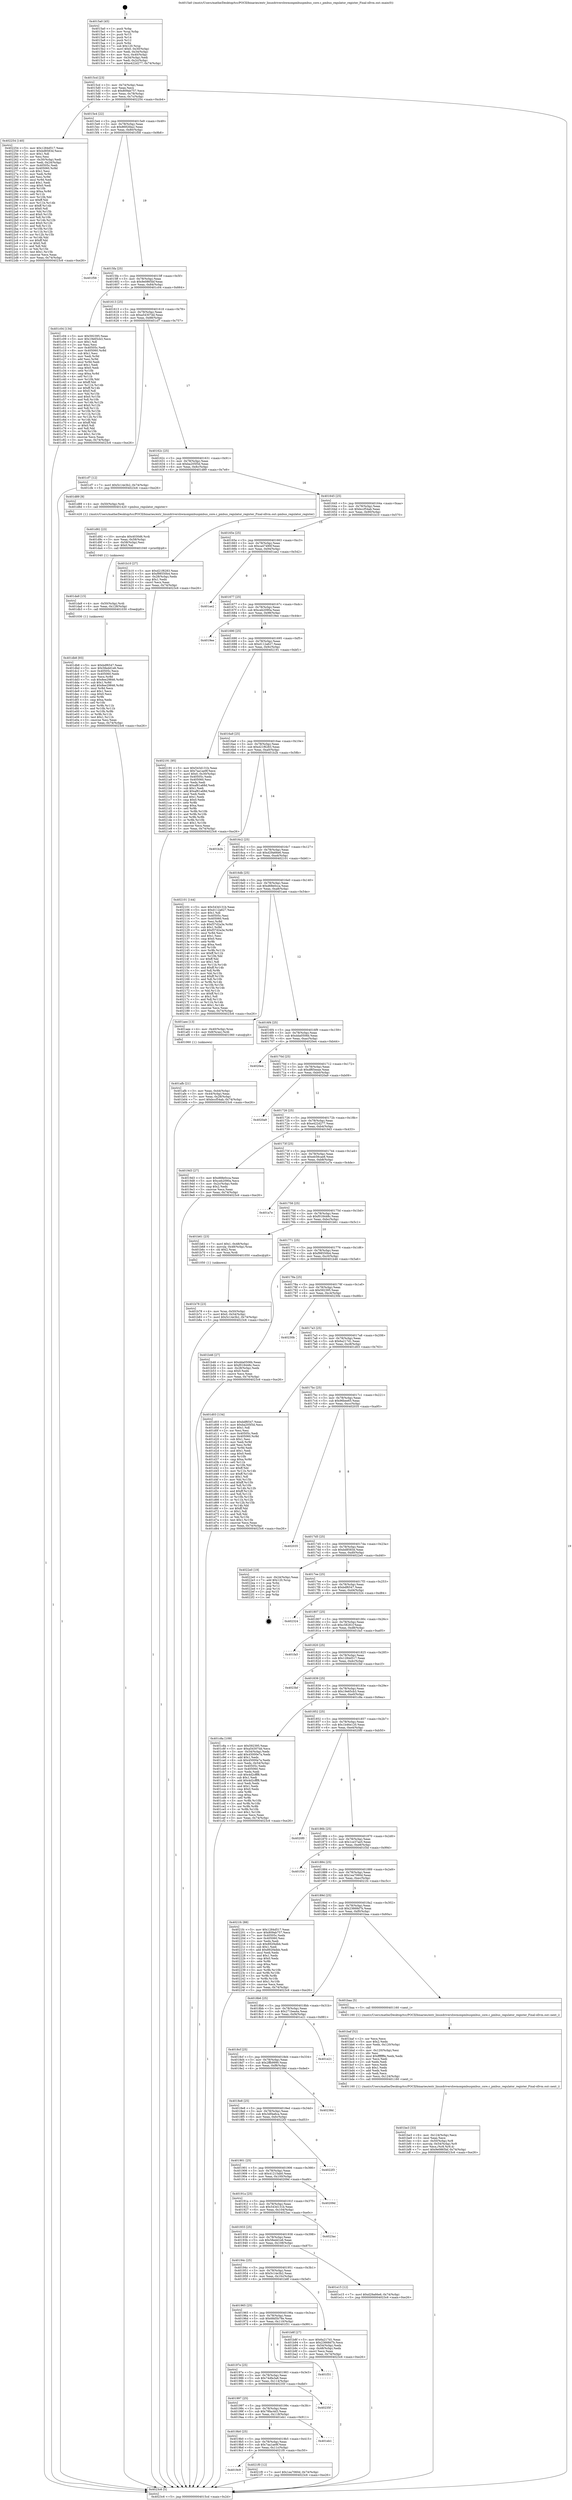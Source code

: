 digraph "0x4015a0" {
  label = "0x4015a0 (/mnt/c/Users/mathe/Desktop/tcc/POCII/binaries/extr_linuxdrivershwmonpmbuspmbus_core.c_pmbus_regulator_register_Final-ollvm.out::main(0))"
  labelloc = "t"
  node[shape=record]

  Entry [label="",width=0.3,height=0.3,shape=circle,fillcolor=black,style=filled]
  "0x4015cd" [label="{
     0x4015cd [23]\l
     | [instrs]\l
     &nbsp;&nbsp;0x4015cd \<+3\>: mov -0x74(%rbp),%eax\l
     &nbsp;&nbsp;0x4015d0 \<+2\>: mov %eax,%ecx\l
     &nbsp;&nbsp;0x4015d2 \<+6\>: sub $0x809ab757,%ecx\l
     &nbsp;&nbsp;0x4015d8 \<+3\>: mov %eax,-0x78(%rbp)\l
     &nbsp;&nbsp;0x4015db \<+3\>: mov %ecx,-0x7c(%rbp)\l
     &nbsp;&nbsp;0x4015de \<+6\>: je 0000000000402254 \<main+0xcb4\>\l
  }"]
  "0x402254" [label="{
     0x402254 [140]\l
     | [instrs]\l
     &nbsp;&nbsp;0x402254 \<+5\>: mov $0x1284d517,%eax\l
     &nbsp;&nbsp;0x402259 \<+5\>: mov $0xbd8583d,%ecx\l
     &nbsp;&nbsp;0x40225e \<+2\>: mov $0x1,%dl\l
     &nbsp;&nbsp;0x402260 \<+2\>: xor %esi,%esi\l
     &nbsp;&nbsp;0x402262 \<+3\>: mov -0x30(%rbp),%edi\l
     &nbsp;&nbsp;0x402265 \<+3\>: mov %edi,-0x24(%rbp)\l
     &nbsp;&nbsp;0x402268 \<+7\>: mov 0x40505c,%edi\l
     &nbsp;&nbsp;0x40226f \<+8\>: mov 0x405060,%r8d\l
     &nbsp;&nbsp;0x402277 \<+3\>: sub $0x1,%esi\l
     &nbsp;&nbsp;0x40227a \<+3\>: mov %edi,%r9d\l
     &nbsp;&nbsp;0x40227d \<+3\>: add %esi,%r9d\l
     &nbsp;&nbsp;0x402280 \<+4\>: imul %r9d,%edi\l
     &nbsp;&nbsp;0x402284 \<+3\>: and $0x1,%edi\l
     &nbsp;&nbsp;0x402287 \<+3\>: cmp $0x0,%edi\l
     &nbsp;&nbsp;0x40228a \<+4\>: sete %r10b\l
     &nbsp;&nbsp;0x40228e \<+4\>: cmp $0xa,%r8d\l
     &nbsp;&nbsp;0x402292 \<+4\>: setl %r11b\l
     &nbsp;&nbsp;0x402296 \<+3\>: mov %r10b,%bl\l
     &nbsp;&nbsp;0x402299 \<+3\>: xor $0xff,%bl\l
     &nbsp;&nbsp;0x40229c \<+3\>: mov %r11b,%r14b\l
     &nbsp;&nbsp;0x40229f \<+4\>: xor $0xff,%r14b\l
     &nbsp;&nbsp;0x4022a3 \<+3\>: xor $0x0,%dl\l
     &nbsp;&nbsp;0x4022a6 \<+3\>: mov %bl,%r15b\l
     &nbsp;&nbsp;0x4022a9 \<+4\>: and $0x0,%r15b\l
     &nbsp;&nbsp;0x4022ad \<+3\>: and %dl,%r10b\l
     &nbsp;&nbsp;0x4022b0 \<+3\>: mov %r14b,%r12b\l
     &nbsp;&nbsp;0x4022b3 \<+4\>: and $0x0,%r12b\l
     &nbsp;&nbsp;0x4022b7 \<+3\>: and %dl,%r11b\l
     &nbsp;&nbsp;0x4022ba \<+3\>: or %r10b,%r15b\l
     &nbsp;&nbsp;0x4022bd \<+3\>: or %r11b,%r12b\l
     &nbsp;&nbsp;0x4022c0 \<+3\>: xor %r12b,%r15b\l
     &nbsp;&nbsp;0x4022c3 \<+3\>: or %r14b,%bl\l
     &nbsp;&nbsp;0x4022c6 \<+3\>: xor $0xff,%bl\l
     &nbsp;&nbsp;0x4022c9 \<+3\>: or $0x0,%dl\l
     &nbsp;&nbsp;0x4022cc \<+2\>: and %dl,%bl\l
     &nbsp;&nbsp;0x4022ce \<+3\>: or %bl,%r15b\l
     &nbsp;&nbsp;0x4022d1 \<+4\>: test $0x1,%r15b\l
     &nbsp;&nbsp;0x4022d5 \<+3\>: cmovne %ecx,%eax\l
     &nbsp;&nbsp;0x4022d8 \<+3\>: mov %eax,-0x74(%rbp)\l
     &nbsp;&nbsp;0x4022db \<+5\>: jmp 00000000004023c6 \<main+0xe26\>\l
  }"]
  "0x4015e4" [label="{
     0x4015e4 [22]\l
     | [instrs]\l
     &nbsp;&nbsp;0x4015e4 \<+5\>: jmp 00000000004015e9 \<main+0x49\>\l
     &nbsp;&nbsp;0x4015e9 \<+3\>: mov -0x78(%rbp),%eax\l
     &nbsp;&nbsp;0x4015ec \<+5\>: sub $0x8692fda2,%eax\l
     &nbsp;&nbsp;0x4015f1 \<+3\>: mov %eax,-0x80(%rbp)\l
     &nbsp;&nbsp;0x4015f4 \<+6\>: je 0000000000401f58 \<main+0x9b8\>\l
  }"]
  Exit [label="",width=0.3,height=0.3,shape=circle,fillcolor=black,style=filled,peripheries=2]
  "0x401f58" [label="{
     0x401f58\l
  }", style=dashed]
  "0x4015fa" [label="{
     0x4015fa [25]\l
     | [instrs]\l
     &nbsp;&nbsp;0x4015fa \<+5\>: jmp 00000000004015ff \<main+0x5f\>\l
     &nbsp;&nbsp;0x4015ff \<+3\>: mov -0x78(%rbp),%eax\l
     &nbsp;&nbsp;0x401602 \<+5\>: sub $0x9e0865bf,%eax\l
     &nbsp;&nbsp;0x401607 \<+6\>: mov %eax,-0x84(%rbp)\l
     &nbsp;&nbsp;0x40160d \<+6\>: je 0000000000401c04 \<main+0x664\>\l
  }"]
  "0x4019c9" [label="{
     0x4019c9\l
  }", style=dashed]
  "0x401c04" [label="{
     0x401c04 [134]\l
     | [instrs]\l
     &nbsp;&nbsp;0x401c04 \<+5\>: mov $0x592395,%eax\l
     &nbsp;&nbsp;0x401c09 \<+5\>: mov $0x19e65cb3,%ecx\l
     &nbsp;&nbsp;0x401c0e \<+2\>: mov $0x1,%dl\l
     &nbsp;&nbsp;0x401c10 \<+2\>: xor %esi,%esi\l
     &nbsp;&nbsp;0x401c12 \<+7\>: mov 0x40505c,%edi\l
     &nbsp;&nbsp;0x401c19 \<+8\>: mov 0x405060,%r8d\l
     &nbsp;&nbsp;0x401c21 \<+3\>: sub $0x1,%esi\l
     &nbsp;&nbsp;0x401c24 \<+3\>: mov %edi,%r9d\l
     &nbsp;&nbsp;0x401c27 \<+3\>: add %esi,%r9d\l
     &nbsp;&nbsp;0x401c2a \<+4\>: imul %r9d,%edi\l
     &nbsp;&nbsp;0x401c2e \<+3\>: and $0x1,%edi\l
     &nbsp;&nbsp;0x401c31 \<+3\>: cmp $0x0,%edi\l
     &nbsp;&nbsp;0x401c34 \<+4\>: sete %r10b\l
     &nbsp;&nbsp;0x401c38 \<+4\>: cmp $0xa,%r8d\l
     &nbsp;&nbsp;0x401c3c \<+4\>: setl %r11b\l
     &nbsp;&nbsp;0x401c40 \<+3\>: mov %r10b,%bl\l
     &nbsp;&nbsp;0x401c43 \<+3\>: xor $0xff,%bl\l
     &nbsp;&nbsp;0x401c46 \<+3\>: mov %r11b,%r14b\l
     &nbsp;&nbsp;0x401c49 \<+4\>: xor $0xff,%r14b\l
     &nbsp;&nbsp;0x401c4d \<+3\>: xor $0x0,%dl\l
     &nbsp;&nbsp;0x401c50 \<+3\>: mov %bl,%r15b\l
     &nbsp;&nbsp;0x401c53 \<+4\>: and $0x0,%r15b\l
     &nbsp;&nbsp;0x401c57 \<+3\>: and %dl,%r10b\l
     &nbsp;&nbsp;0x401c5a \<+3\>: mov %r14b,%r12b\l
     &nbsp;&nbsp;0x401c5d \<+4\>: and $0x0,%r12b\l
     &nbsp;&nbsp;0x401c61 \<+3\>: and %dl,%r11b\l
     &nbsp;&nbsp;0x401c64 \<+3\>: or %r10b,%r15b\l
     &nbsp;&nbsp;0x401c67 \<+3\>: or %r11b,%r12b\l
     &nbsp;&nbsp;0x401c6a \<+3\>: xor %r12b,%r15b\l
     &nbsp;&nbsp;0x401c6d \<+3\>: or %r14b,%bl\l
     &nbsp;&nbsp;0x401c70 \<+3\>: xor $0xff,%bl\l
     &nbsp;&nbsp;0x401c73 \<+3\>: or $0x0,%dl\l
     &nbsp;&nbsp;0x401c76 \<+2\>: and %dl,%bl\l
     &nbsp;&nbsp;0x401c78 \<+3\>: or %bl,%r15b\l
     &nbsp;&nbsp;0x401c7b \<+4\>: test $0x1,%r15b\l
     &nbsp;&nbsp;0x401c7f \<+3\>: cmovne %ecx,%eax\l
     &nbsp;&nbsp;0x401c82 \<+3\>: mov %eax,-0x74(%rbp)\l
     &nbsp;&nbsp;0x401c85 \<+5\>: jmp 00000000004023c6 \<main+0xe26\>\l
  }"]
  "0x401613" [label="{
     0x401613 [25]\l
     | [instrs]\l
     &nbsp;&nbsp;0x401613 \<+5\>: jmp 0000000000401618 \<main+0x78\>\l
     &nbsp;&nbsp;0x401618 \<+3\>: mov -0x78(%rbp),%eax\l
     &nbsp;&nbsp;0x40161b \<+5\>: sub $0xa54307dd,%eax\l
     &nbsp;&nbsp;0x401620 \<+6\>: mov %eax,-0x88(%rbp)\l
     &nbsp;&nbsp;0x401626 \<+6\>: je 0000000000401cf7 \<main+0x757\>\l
  }"]
  "0x4021f0" [label="{
     0x4021f0 [12]\l
     | [instrs]\l
     &nbsp;&nbsp;0x4021f0 \<+7\>: movl $0x1ea7060d,-0x74(%rbp)\l
     &nbsp;&nbsp;0x4021f7 \<+5\>: jmp 00000000004023c6 \<main+0xe26\>\l
  }"]
  "0x401cf7" [label="{
     0x401cf7 [12]\l
     | [instrs]\l
     &nbsp;&nbsp;0x401cf7 \<+7\>: movl $0x5c14e3b2,-0x74(%rbp)\l
     &nbsp;&nbsp;0x401cfe \<+5\>: jmp 00000000004023c6 \<main+0xe26\>\l
  }"]
  "0x40162c" [label="{
     0x40162c [25]\l
     | [instrs]\l
     &nbsp;&nbsp;0x40162c \<+5\>: jmp 0000000000401631 \<main+0x91\>\l
     &nbsp;&nbsp;0x401631 \<+3\>: mov -0x78(%rbp),%eax\l
     &nbsp;&nbsp;0x401634 \<+5\>: sub $0xba205f3d,%eax\l
     &nbsp;&nbsp;0x401639 \<+6\>: mov %eax,-0x8c(%rbp)\l
     &nbsp;&nbsp;0x40163f \<+6\>: je 0000000000401d89 \<main+0x7e9\>\l
  }"]
  "0x4019b0" [label="{
     0x4019b0 [25]\l
     | [instrs]\l
     &nbsp;&nbsp;0x4019b0 \<+5\>: jmp 00000000004019b5 \<main+0x415\>\l
     &nbsp;&nbsp;0x4019b5 \<+3\>: mov -0x78(%rbp),%eax\l
     &nbsp;&nbsp;0x4019b8 \<+5\>: sub $0x7aa1ae9f,%eax\l
     &nbsp;&nbsp;0x4019bd \<+6\>: mov %eax,-0x11c(%rbp)\l
     &nbsp;&nbsp;0x4019c3 \<+6\>: je 00000000004021f0 \<main+0xc50\>\l
  }"]
  "0x401d89" [label="{
     0x401d89 [9]\l
     | [instrs]\l
     &nbsp;&nbsp;0x401d89 \<+4\>: mov -0x50(%rbp),%rdi\l
     &nbsp;&nbsp;0x401d8d \<+5\>: call 0000000000401420 \<pmbus_regulator_register\>\l
     | [calls]\l
     &nbsp;&nbsp;0x401420 \{1\} (/mnt/c/Users/mathe/Desktop/tcc/POCII/binaries/extr_linuxdrivershwmonpmbuspmbus_core.c_pmbus_regulator_register_Final-ollvm.out::pmbus_regulator_register)\l
  }"]
  "0x401645" [label="{
     0x401645 [25]\l
     | [instrs]\l
     &nbsp;&nbsp;0x401645 \<+5\>: jmp 000000000040164a \<main+0xaa\>\l
     &nbsp;&nbsp;0x40164a \<+3\>: mov -0x78(%rbp),%eax\l
     &nbsp;&nbsp;0x40164d \<+5\>: sub $0xbccf54ab,%eax\l
     &nbsp;&nbsp;0x401652 \<+6\>: mov %eax,-0x90(%rbp)\l
     &nbsp;&nbsp;0x401658 \<+6\>: je 0000000000401b10 \<main+0x570\>\l
  }"]
  "0x401eb1" [label="{
     0x401eb1\l
  }", style=dashed]
  "0x401b10" [label="{
     0x401b10 [27]\l
     | [instrs]\l
     &nbsp;&nbsp;0x401b10 \<+5\>: mov $0xd21f6283,%eax\l
     &nbsp;&nbsp;0x401b15 \<+5\>: mov $0xf98550b4,%ecx\l
     &nbsp;&nbsp;0x401b1a \<+3\>: mov -0x28(%rbp),%edx\l
     &nbsp;&nbsp;0x401b1d \<+3\>: cmp $0x1,%edx\l
     &nbsp;&nbsp;0x401b20 \<+3\>: cmovl %ecx,%eax\l
     &nbsp;&nbsp;0x401b23 \<+3\>: mov %eax,-0x74(%rbp)\l
     &nbsp;&nbsp;0x401b26 \<+5\>: jmp 00000000004023c6 \<main+0xe26\>\l
  }"]
  "0x40165e" [label="{
     0x40165e [25]\l
     | [instrs]\l
     &nbsp;&nbsp;0x40165e \<+5\>: jmp 0000000000401663 \<main+0xc3\>\l
     &nbsp;&nbsp;0x401663 \<+3\>: mov -0x78(%rbp),%eax\l
     &nbsp;&nbsp;0x401666 \<+5\>: sub $0xca47490f,%eax\l
     &nbsp;&nbsp;0x40166b \<+6\>: mov %eax,-0x94(%rbp)\l
     &nbsp;&nbsp;0x401671 \<+6\>: je 0000000000401ae2 \<main+0x542\>\l
  }"]
  "0x401997" [label="{
     0x401997 [25]\l
     | [instrs]\l
     &nbsp;&nbsp;0x401997 \<+5\>: jmp 000000000040199c \<main+0x3fc\>\l
     &nbsp;&nbsp;0x40199c \<+3\>: mov -0x78(%rbp),%eax\l
     &nbsp;&nbsp;0x40199f \<+5\>: sub $0x78fac4d3,%eax\l
     &nbsp;&nbsp;0x4019a4 \<+6\>: mov %eax,-0x118(%rbp)\l
     &nbsp;&nbsp;0x4019aa \<+6\>: je 0000000000401eb1 \<main+0x911\>\l
  }"]
  "0x401ae2" [label="{
     0x401ae2\l
  }", style=dashed]
  "0x401677" [label="{
     0x401677 [25]\l
     | [instrs]\l
     &nbsp;&nbsp;0x401677 \<+5\>: jmp 000000000040167c \<main+0xdc\>\l
     &nbsp;&nbsp;0x40167c \<+3\>: mov -0x78(%rbp),%eax\l
     &nbsp;&nbsp;0x40167f \<+5\>: sub $0xceb2090a,%eax\l
     &nbsp;&nbsp;0x401684 \<+6\>: mov %eax,-0x98(%rbp)\l
     &nbsp;&nbsp;0x40168a \<+6\>: je 00000000004019ee \<main+0x44e\>\l
  }"]
  "0x40235f" [label="{
     0x40235f\l
  }", style=dashed]
  "0x4019ee" [label="{
     0x4019ee\l
  }", style=dashed]
  "0x401690" [label="{
     0x401690 [25]\l
     | [instrs]\l
     &nbsp;&nbsp;0x401690 \<+5\>: jmp 0000000000401695 \<main+0xf5\>\l
     &nbsp;&nbsp;0x401695 \<+3\>: mov -0x78(%rbp),%eax\l
     &nbsp;&nbsp;0x401698 \<+5\>: sub $0xd112a627,%eax\l
     &nbsp;&nbsp;0x40169d \<+6\>: mov %eax,-0x9c(%rbp)\l
     &nbsp;&nbsp;0x4016a3 \<+6\>: je 0000000000402191 \<main+0xbf1\>\l
  }"]
  "0x40197e" [label="{
     0x40197e [25]\l
     | [instrs]\l
     &nbsp;&nbsp;0x40197e \<+5\>: jmp 0000000000401983 \<main+0x3e3\>\l
     &nbsp;&nbsp;0x401983 \<+3\>: mov -0x78(%rbp),%eax\l
     &nbsp;&nbsp;0x401986 \<+5\>: sub $0x74dfa3a8,%eax\l
     &nbsp;&nbsp;0x40198b \<+6\>: mov %eax,-0x114(%rbp)\l
     &nbsp;&nbsp;0x401991 \<+6\>: je 000000000040235f \<main+0xdbf\>\l
  }"]
  "0x402191" [label="{
     0x402191 [95]\l
     | [instrs]\l
     &nbsp;&nbsp;0x402191 \<+5\>: mov $0x543d131b,%eax\l
     &nbsp;&nbsp;0x402196 \<+5\>: mov $0x7aa1ae9f,%ecx\l
     &nbsp;&nbsp;0x40219b \<+7\>: movl $0x0,-0x30(%rbp)\l
     &nbsp;&nbsp;0x4021a2 \<+7\>: mov 0x40505c,%edx\l
     &nbsp;&nbsp;0x4021a9 \<+7\>: mov 0x405060,%esi\l
     &nbsp;&nbsp;0x4021b0 \<+2\>: mov %edx,%edi\l
     &nbsp;&nbsp;0x4021b2 \<+6\>: sub $0xaf61a68d,%edi\l
     &nbsp;&nbsp;0x4021b8 \<+3\>: sub $0x1,%edi\l
     &nbsp;&nbsp;0x4021bb \<+6\>: add $0xaf61a68d,%edi\l
     &nbsp;&nbsp;0x4021c1 \<+3\>: imul %edi,%edx\l
     &nbsp;&nbsp;0x4021c4 \<+3\>: and $0x1,%edx\l
     &nbsp;&nbsp;0x4021c7 \<+3\>: cmp $0x0,%edx\l
     &nbsp;&nbsp;0x4021ca \<+4\>: sete %r8b\l
     &nbsp;&nbsp;0x4021ce \<+3\>: cmp $0xa,%esi\l
     &nbsp;&nbsp;0x4021d1 \<+4\>: setl %r9b\l
     &nbsp;&nbsp;0x4021d5 \<+3\>: mov %r8b,%r10b\l
     &nbsp;&nbsp;0x4021d8 \<+3\>: and %r9b,%r10b\l
     &nbsp;&nbsp;0x4021db \<+3\>: xor %r9b,%r8b\l
     &nbsp;&nbsp;0x4021de \<+3\>: or %r8b,%r10b\l
     &nbsp;&nbsp;0x4021e1 \<+4\>: test $0x1,%r10b\l
     &nbsp;&nbsp;0x4021e5 \<+3\>: cmovne %ecx,%eax\l
     &nbsp;&nbsp;0x4021e8 \<+3\>: mov %eax,-0x74(%rbp)\l
     &nbsp;&nbsp;0x4021eb \<+5\>: jmp 00000000004023c6 \<main+0xe26\>\l
  }"]
  "0x4016a9" [label="{
     0x4016a9 [25]\l
     | [instrs]\l
     &nbsp;&nbsp;0x4016a9 \<+5\>: jmp 00000000004016ae \<main+0x10e\>\l
     &nbsp;&nbsp;0x4016ae \<+3\>: mov -0x78(%rbp),%eax\l
     &nbsp;&nbsp;0x4016b1 \<+5\>: sub $0xd21f6283,%eax\l
     &nbsp;&nbsp;0x4016b6 \<+6\>: mov %eax,-0xa0(%rbp)\l
     &nbsp;&nbsp;0x4016bc \<+6\>: je 0000000000401b2b \<main+0x58b\>\l
  }"]
  "0x401f31" [label="{
     0x401f31\l
  }", style=dashed]
  "0x401b2b" [label="{
     0x401b2b\l
  }", style=dashed]
  "0x4016c2" [label="{
     0x4016c2 [25]\l
     | [instrs]\l
     &nbsp;&nbsp;0x4016c2 \<+5\>: jmp 00000000004016c7 \<main+0x127\>\l
     &nbsp;&nbsp;0x4016c7 \<+3\>: mov -0x78(%rbp),%eax\l
     &nbsp;&nbsp;0x4016ca \<+5\>: sub $0xd29a66e6,%eax\l
     &nbsp;&nbsp;0x4016cf \<+6\>: mov %eax,-0xa4(%rbp)\l
     &nbsp;&nbsp;0x4016d5 \<+6\>: je 0000000000402101 \<main+0xb61\>\l
  }"]
  "0x401db8" [label="{
     0x401db8 [93]\l
     | [instrs]\l
     &nbsp;&nbsp;0x401db8 \<+5\>: mov $0xbdf6547,%eax\l
     &nbsp;&nbsp;0x401dbd \<+5\>: mov $0x58edd1e6,%esi\l
     &nbsp;&nbsp;0x401dc2 \<+7\>: mov 0x40505c,%ecx\l
     &nbsp;&nbsp;0x401dc9 \<+7\>: mov 0x405060,%edx\l
     &nbsp;&nbsp;0x401dd0 \<+3\>: mov %ecx,%r8d\l
     &nbsp;&nbsp;0x401dd3 \<+7\>: sub $0x8ee29846,%r8d\l
     &nbsp;&nbsp;0x401dda \<+4\>: sub $0x1,%r8d\l
     &nbsp;&nbsp;0x401dde \<+7\>: add $0x8ee29846,%r8d\l
     &nbsp;&nbsp;0x401de5 \<+4\>: imul %r8d,%ecx\l
     &nbsp;&nbsp;0x401de9 \<+3\>: and $0x1,%ecx\l
     &nbsp;&nbsp;0x401dec \<+3\>: cmp $0x0,%ecx\l
     &nbsp;&nbsp;0x401def \<+4\>: sete %r9b\l
     &nbsp;&nbsp;0x401df3 \<+3\>: cmp $0xa,%edx\l
     &nbsp;&nbsp;0x401df6 \<+4\>: setl %r10b\l
     &nbsp;&nbsp;0x401dfa \<+3\>: mov %r9b,%r11b\l
     &nbsp;&nbsp;0x401dfd \<+3\>: and %r10b,%r11b\l
     &nbsp;&nbsp;0x401e00 \<+3\>: xor %r10b,%r9b\l
     &nbsp;&nbsp;0x401e03 \<+3\>: or %r9b,%r11b\l
     &nbsp;&nbsp;0x401e06 \<+4\>: test $0x1,%r11b\l
     &nbsp;&nbsp;0x401e0a \<+3\>: cmovne %esi,%eax\l
     &nbsp;&nbsp;0x401e0d \<+3\>: mov %eax,-0x74(%rbp)\l
     &nbsp;&nbsp;0x401e10 \<+5\>: jmp 00000000004023c6 \<main+0xe26\>\l
  }"]
  "0x402101" [label="{
     0x402101 [144]\l
     | [instrs]\l
     &nbsp;&nbsp;0x402101 \<+5\>: mov $0x543d131b,%eax\l
     &nbsp;&nbsp;0x402106 \<+5\>: mov $0xd112a627,%ecx\l
     &nbsp;&nbsp;0x40210b \<+2\>: mov $0x1,%dl\l
     &nbsp;&nbsp;0x40210d \<+7\>: mov 0x40505c,%esi\l
     &nbsp;&nbsp;0x402114 \<+7\>: mov 0x405060,%edi\l
     &nbsp;&nbsp;0x40211b \<+3\>: mov %esi,%r8d\l
     &nbsp;&nbsp;0x40211e \<+7\>: sub $0xf37d2a3e,%r8d\l
     &nbsp;&nbsp;0x402125 \<+4\>: sub $0x1,%r8d\l
     &nbsp;&nbsp;0x402129 \<+7\>: add $0xf37d2a3e,%r8d\l
     &nbsp;&nbsp;0x402130 \<+4\>: imul %r8d,%esi\l
     &nbsp;&nbsp;0x402134 \<+3\>: and $0x1,%esi\l
     &nbsp;&nbsp;0x402137 \<+3\>: cmp $0x0,%esi\l
     &nbsp;&nbsp;0x40213a \<+4\>: sete %r9b\l
     &nbsp;&nbsp;0x40213e \<+3\>: cmp $0xa,%edi\l
     &nbsp;&nbsp;0x402141 \<+4\>: setl %r10b\l
     &nbsp;&nbsp;0x402145 \<+3\>: mov %r9b,%r11b\l
     &nbsp;&nbsp;0x402148 \<+4\>: xor $0xff,%r11b\l
     &nbsp;&nbsp;0x40214c \<+3\>: mov %r10b,%bl\l
     &nbsp;&nbsp;0x40214f \<+3\>: xor $0xff,%bl\l
     &nbsp;&nbsp;0x402152 \<+3\>: xor $0x1,%dl\l
     &nbsp;&nbsp;0x402155 \<+3\>: mov %r11b,%r14b\l
     &nbsp;&nbsp;0x402158 \<+4\>: and $0xff,%r14b\l
     &nbsp;&nbsp;0x40215c \<+3\>: and %dl,%r9b\l
     &nbsp;&nbsp;0x40215f \<+3\>: mov %bl,%r15b\l
     &nbsp;&nbsp;0x402162 \<+4\>: and $0xff,%r15b\l
     &nbsp;&nbsp;0x402166 \<+3\>: and %dl,%r10b\l
     &nbsp;&nbsp;0x402169 \<+3\>: or %r9b,%r14b\l
     &nbsp;&nbsp;0x40216c \<+3\>: or %r10b,%r15b\l
     &nbsp;&nbsp;0x40216f \<+3\>: xor %r15b,%r14b\l
     &nbsp;&nbsp;0x402172 \<+3\>: or %bl,%r11b\l
     &nbsp;&nbsp;0x402175 \<+4\>: xor $0xff,%r11b\l
     &nbsp;&nbsp;0x402179 \<+3\>: or $0x1,%dl\l
     &nbsp;&nbsp;0x40217c \<+3\>: and %dl,%r11b\l
     &nbsp;&nbsp;0x40217f \<+3\>: or %r11b,%r14b\l
     &nbsp;&nbsp;0x402182 \<+4\>: test $0x1,%r14b\l
     &nbsp;&nbsp;0x402186 \<+3\>: cmovne %ecx,%eax\l
     &nbsp;&nbsp;0x402189 \<+3\>: mov %eax,-0x74(%rbp)\l
     &nbsp;&nbsp;0x40218c \<+5\>: jmp 00000000004023c6 \<main+0xe26\>\l
  }"]
  "0x4016db" [label="{
     0x4016db [25]\l
     | [instrs]\l
     &nbsp;&nbsp;0x4016db \<+5\>: jmp 00000000004016e0 \<main+0x140\>\l
     &nbsp;&nbsp;0x4016e0 \<+3\>: mov -0x78(%rbp),%eax\l
     &nbsp;&nbsp;0x4016e3 \<+5\>: sub $0xd68e0cca,%eax\l
     &nbsp;&nbsp;0x4016e8 \<+6\>: mov %eax,-0xa8(%rbp)\l
     &nbsp;&nbsp;0x4016ee \<+6\>: je 0000000000401aee \<main+0x54e\>\l
  }"]
  "0x401da9" [label="{
     0x401da9 [15]\l
     | [instrs]\l
     &nbsp;&nbsp;0x401da9 \<+4\>: mov -0x50(%rbp),%rdi\l
     &nbsp;&nbsp;0x401dad \<+6\>: mov %eax,-0x128(%rbp)\l
     &nbsp;&nbsp;0x401db3 \<+5\>: call 0000000000401030 \<free@plt\>\l
     | [calls]\l
     &nbsp;&nbsp;0x401030 \{1\} (unknown)\l
  }"]
  "0x401aee" [label="{
     0x401aee [13]\l
     | [instrs]\l
     &nbsp;&nbsp;0x401aee \<+4\>: mov -0x40(%rbp),%rax\l
     &nbsp;&nbsp;0x401af2 \<+4\>: mov 0x8(%rax),%rdi\l
     &nbsp;&nbsp;0x401af6 \<+5\>: call 0000000000401060 \<atoi@plt\>\l
     | [calls]\l
     &nbsp;&nbsp;0x401060 \{1\} (unknown)\l
  }"]
  "0x4016f4" [label="{
     0x4016f4 [25]\l
     | [instrs]\l
     &nbsp;&nbsp;0x4016f4 \<+5\>: jmp 00000000004016f9 \<main+0x159\>\l
     &nbsp;&nbsp;0x4016f9 \<+3\>: mov -0x78(%rbp),%eax\l
     &nbsp;&nbsp;0x4016fc \<+5\>: sub $0xdda0506b,%eax\l
     &nbsp;&nbsp;0x401701 \<+6\>: mov %eax,-0xac(%rbp)\l
     &nbsp;&nbsp;0x401707 \<+6\>: je 00000000004020e4 \<main+0xb44\>\l
  }"]
  "0x401d92" [label="{
     0x401d92 [23]\l
     | [instrs]\l
     &nbsp;&nbsp;0x401d92 \<+10\>: movabs $0x4030d6,%rdi\l
     &nbsp;&nbsp;0x401d9c \<+3\>: mov %eax,-0x58(%rbp)\l
     &nbsp;&nbsp;0x401d9f \<+3\>: mov -0x58(%rbp),%esi\l
     &nbsp;&nbsp;0x401da2 \<+2\>: mov $0x0,%al\l
     &nbsp;&nbsp;0x401da4 \<+5\>: call 0000000000401040 \<printf@plt\>\l
     | [calls]\l
     &nbsp;&nbsp;0x401040 \{1\} (unknown)\l
  }"]
  "0x4020e4" [label="{
     0x4020e4\l
  }", style=dashed]
  "0x40170d" [label="{
     0x40170d [25]\l
     | [instrs]\l
     &nbsp;&nbsp;0x40170d \<+5\>: jmp 0000000000401712 \<main+0x172\>\l
     &nbsp;&nbsp;0x401712 \<+3\>: mov -0x78(%rbp),%eax\l
     &nbsp;&nbsp;0x401715 \<+5\>: sub $0xdf65eeae,%eax\l
     &nbsp;&nbsp;0x40171a \<+6\>: mov %eax,-0xb0(%rbp)\l
     &nbsp;&nbsp;0x401720 \<+6\>: je 00000000004020a9 \<main+0xb09\>\l
  }"]
  "0x401be3" [label="{
     0x401be3 [33]\l
     | [instrs]\l
     &nbsp;&nbsp;0x401be3 \<+6\>: mov -0x124(%rbp),%ecx\l
     &nbsp;&nbsp;0x401be9 \<+3\>: imul %eax,%ecx\l
     &nbsp;&nbsp;0x401bec \<+4\>: mov -0x50(%rbp),%r8\l
     &nbsp;&nbsp;0x401bf0 \<+4\>: movslq -0x54(%rbp),%r9\l
     &nbsp;&nbsp;0x401bf4 \<+4\>: mov %ecx,(%r8,%r9,4)\l
     &nbsp;&nbsp;0x401bf8 \<+7\>: movl $0x9e0865bf,-0x74(%rbp)\l
     &nbsp;&nbsp;0x401bff \<+5\>: jmp 00000000004023c6 \<main+0xe26\>\l
  }"]
  "0x4020a9" [label="{
     0x4020a9\l
  }", style=dashed]
  "0x401726" [label="{
     0x401726 [25]\l
     | [instrs]\l
     &nbsp;&nbsp;0x401726 \<+5\>: jmp 000000000040172b \<main+0x18b\>\l
     &nbsp;&nbsp;0x40172b \<+3\>: mov -0x78(%rbp),%eax\l
     &nbsp;&nbsp;0x40172e \<+5\>: sub $0xe422d277,%eax\l
     &nbsp;&nbsp;0x401733 \<+6\>: mov %eax,-0xb4(%rbp)\l
     &nbsp;&nbsp;0x401739 \<+6\>: je 00000000004019d3 \<main+0x433\>\l
  }"]
  "0x401baf" [label="{
     0x401baf [52]\l
     | [instrs]\l
     &nbsp;&nbsp;0x401baf \<+2\>: xor %ecx,%ecx\l
     &nbsp;&nbsp;0x401bb1 \<+5\>: mov $0x2,%edx\l
     &nbsp;&nbsp;0x401bb6 \<+6\>: mov %edx,-0x120(%rbp)\l
     &nbsp;&nbsp;0x401bbc \<+1\>: cltd\l
     &nbsp;&nbsp;0x401bbd \<+6\>: mov -0x120(%rbp),%esi\l
     &nbsp;&nbsp;0x401bc3 \<+2\>: idiv %esi\l
     &nbsp;&nbsp;0x401bc5 \<+6\>: imul $0xfffffffe,%edx,%edx\l
     &nbsp;&nbsp;0x401bcb \<+2\>: mov %ecx,%edi\l
     &nbsp;&nbsp;0x401bcd \<+2\>: sub %edx,%edi\l
     &nbsp;&nbsp;0x401bcf \<+2\>: mov %ecx,%edx\l
     &nbsp;&nbsp;0x401bd1 \<+3\>: sub $0x1,%edx\l
     &nbsp;&nbsp;0x401bd4 \<+2\>: add %edx,%edi\l
     &nbsp;&nbsp;0x401bd6 \<+2\>: sub %edi,%ecx\l
     &nbsp;&nbsp;0x401bd8 \<+6\>: mov %ecx,-0x124(%rbp)\l
     &nbsp;&nbsp;0x401bde \<+5\>: call 0000000000401160 \<next_i\>\l
     | [calls]\l
     &nbsp;&nbsp;0x401160 \{1\} (/mnt/c/Users/mathe/Desktop/tcc/POCII/binaries/extr_linuxdrivershwmonpmbuspmbus_core.c_pmbus_regulator_register_Final-ollvm.out::next_i)\l
  }"]
  "0x4019d3" [label="{
     0x4019d3 [27]\l
     | [instrs]\l
     &nbsp;&nbsp;0x4019d3 \<+5\>: mov $0xd68e0cca,%eax\l
     &nbsp;&nbsp;0x4019d8 \<+5\>: mov $0xceb2090a,%ecx\l
     &nbsp;&nbsp;0x4019dd \<+3\>: mov -0x2c(%rbp),%edx\l
     &nbsp;&nbsp;0x4019e0 \<+3\>: cmp $0x2,%edx\l
     &nbsp;&nbsp;0x4019e3 \<+3\>: cmovne %ecx,%eax\l
     &nbsp;&nbsp;0x4019e6 \<+3\>: mov %eax,-0x74(%rbp)\l
     &nbsp;&nbsp;0x4019e9 \<+5\>: jmp 00000000004023c6 \<main+0xe26\>\l
  }"]
  "0x40173f" [label="{
     0x40173f [25]\l
     | [instrs]\l
     &nbsp;&nbsp;0x40173f \<+5\>: jmp 0000000000401744 \<main+0x1a4\>\l
     &nbsp;&nbsp;0x401744 \<+3\>: mov -0x78(%rbp),%eax\l
     &nbsp;&nbsp;0x401747 \<+5\>: sub $0xeb58cae8,%eax\l
     &nbsp;&nbsp;0x40174c \<+6\>: mov %eax,-0xb8(%rbp)\l
     &nbsp;&nbsp;0x401752 \<+6\>: je 0000000000401a7e \<main+0x4de\>\l
  }"]
  "0x4023c6" [label="{
     0x4023c6 [5]\l
     | [instrs]\l
     &nbsp;&nbsp;0x4023c6 \<+5\>: jmp 00000000004015cd \<main+0x2d\>\l
  }"]
  "0x4015a0" [label="{
     0x4015a0 [45]\l
     | [instrs]\l
     &nbsp;&nbsp;0x4015a0 \<+1\>: push %rbp\l
     &nbsp;&nbsp;0x4015a1 \<+3\>: mov %rsp,%rbp\l
     &nbsp;&nbsp;0x4015a4 \<+2\>: push %r15\l
     &nbsp;&nbsp;0x4015a6 \<+2\>: push %r14\l
     &nbsp;&nbsp;0x4015a8 \<+2\>: push %r12\l
     &nbsp;&nbsp;0x4015aa \<+1\>: push %rbx\l
     &nbsp;&nbsp;0x4015ab \<+7\>: sub $0x120,%rsp\l
     &nbsp;&nbsp;0x4015b2 \<+7\>: movl $0x0,-0x30(%rbp)\l
     &nbsp;&nbsp;0x4015b9 \<+3\>: mov %edi,-0x34(%rbp)\l
     &nbsp;&nbsp;0x4015bc \<+4\>: mov %rsi,-0x40(%rbp)\l
     &nbsp;&nbsp;0x4015c0 \<+3\>: mov -0x34(%rbp),%edi\l
     &nbsp;&nbsp;0x4015c3 \<+3\>: mov %edi,-0x2c(%rbp)\l
     &nbsp;&nbsp;0x4015c6 \<+7\>: movl $0xe422d277,-0x74(%rbp)\l
  }"]
  "0x401afb" [label="{
     0x401afb [21]\l
     | [instrs]\l
     &nbsp;&nbsp;0x401afb \<+3\>: mov %eax,-0x44(%rbp)\l
     &nbsp;&nbsp;0x401afe \<+3\>: mov -0x44(%rbp),%eax\l
     &nbsp;&nbsp;0x401b01 \<+3\>: mov %eax,-0x28(%rbp)\l
     &nbsp;&nbsp;0x401b04 \<+7\>: movl $0xbccf54ab,-0x74(%rbp)\l
     &nbsp;&nbsp;0x401b0b \<+5\>: jmp 00000000004023c6 \<main+0xe26\>\l
  }"]
  "0x401965" [label="{
     0x401965 [25]\l
     | [instrs]\l
     &nbsp;&nbsp;0x401965 \<+5\>: jmp 000000000040196a \<main+0x3ca\>\l
     &nbsp;&nbsp;0x40196a \<+3\>: mov -0x78(%rbp),%eax\l
     &nbsp;&nbsp;0x40196d \<+5\>: sub $0x68d5b78e,%eax\l
     &nbsp;&nbsp;0x401972 \<+6\>: mov %eax,-0x110(%rbp)\l
     &nbsp;&nbsp;0x401978 \<+6\>: je 0000000000401f31 \<main+0x991\>\l
  }"]
  "0x401a7e" [label="{
     0x401a7e\l
  }", style=dashed]
  "0x401758" [label="{
     0x401758 [25]\l
     | [instrs]\l
     &nbsp;&nbsp;0x401758 \<+5\>: jmp 000000000040175d \<main+0x1bd\>\l
     &nbsp;&nbsp;0x40175d \<+3\>: mov -0x78(%rbp),%eax\l
     &nbsp;&nbsp;0x401760 \<+5\>: sub $0xf018448c,%eax\l
     &nbsp;&nbsp;0x401765 \<+6\>: mov %eax,-0xbc(%rbp)\l
     &nbsp;&nbsp;0x40176b \<+6\>: je 0000000000401b61 \<main+0x5c1\>\l
  }"]
  "0x401b8f" [label="{
     0x401b8f [27]\l
     | [instrs]\l
     &nbsp;&nbsp;0x401b8f \<+5\>: mov $0x6a217d1,%eax\l
     &nbsp;&nbsp;0x401b94 \<+5\>: mov $0x23668d7b,%ecx\l
     &nbsp;&nbsp;0x401b99 \<+3\>: mov -0x54(%rbp),%edx\l
     &nbsp;&nbsp;0x401b9c \<+3\>: cmp -0x48(%rbp),%edx\l
     &nbsp;&nbsp;0x401b9f \<+3\>: cmovl %ecx,%eax\l
     &nbsp;&nbsp;0x401ba2 \<+3\>: mov %eax,-0x74(%rbp)\l
     &nbsp;&nbsp;0x401ba5 \<+5\>: jmp 00000000004023c6 \<main+0xe26\>\l
  }"]
  "0x401b61" [label="{
     0x401b61 [23]\l
     | [instrs]\l
     &nbsp;&nbsp;0x401b61 \<+7\>: movl $0x1,-0x48(%rbp)\l
     &nbsp;&nbsp;0x401b68 \<+4\>: movslq -0x48(%rbp),%rax\l
     &nbsp;&nbsp;0x401b6c \<+4\>: shl $0x2,%rax\l
     &nbsp;&nbsp;0x401b70 \<+3\>: mov %rax,%rdi\l
     &nbsp;&nbsp;0x401b73 \<+5\>: call 0000000000401050 \<malloc@plt\>\l
     | [calls]\l
     &nbsp;&nbsp;0x401050 \{1\} (unknown)\l
  }"]
  "0x401771" [label="{
     0x401771 [25]\l
     | [instrs]\l
     &nbsp;&nbsp;0x401771 \<+5\>: jmp 0000000000401776 \<main+0x1d6\>\l
     &nbsp;&nbsp;0x401776 \<+3\>: mov -0x78(%rbp),%eax\l
     &nbsp;&nbsp;0x401779 \<+5\>: sub $0xf98550b4,%eax\l
     &nbsp;&nbsp;0x40177e \<+6\>: mov %eax,-0xc0(%rbp)\l
     &nbsp;&nbsp;0x401784 \<+6\>: je 0000000000401b46 \<main+0x5a6\>\l
  }"]
  "0x40194c" [label="{
     0x40194c [25]\l
     | [instrs]\l
     &nbsp;&nbsp;0x40194c \<+5\>: jmp 0000000000401951 \<main+0x3b1\>\l
     &nbsp;&nbsp;0x401951 \<+3\>: mov -0x78(%rbp),%eax\l
     &nbsp;&nbsp;0x401954 \<+5\>: sub $0x5c14e3b2,%eax\l
     &nbsp;&nbsp;0x401959 \<+6\>: mov %eax,-0x10c(%rbp)\l
     &nbsp;&nbsp;0x40195f \<+6\>: je 0000000000401b8f \<main+0x5ef\>\l
  }"]
  "0x401b46" [label="{
     0x401b46 [27]\l
     | [instrs]\l
     &nbsp;&nbsp;0x401b46 \<+5\>: mov $0xdda0506b,%eax\l
     &nbsp;&nbsp;0x401b4b \<+5\>: mov $0xf018448c,%ecx\l
     &nbsp;&nbsp;0x401b50 \<+3\>: mov -0x28(%rbp),%edx\l
     &nbsp;&nbsp;0x401b53 \<+3\>: cmp $0x0,%edx\l
     &nbsp;&nbsp;0x401b56 \<+3\>: cmove %ecx,%eax\l
     &nbsp;&nbsp;0x401b59 \<+3\>: mov %eax,-0x74(%rbp)\l
     &nbsp;&nbsp;0x401b5c \<+5\>: jmp 00000000004023c6 \<main+0xe26\>\l
  }"]
  "0x40178a" [label="{
     0x40178a [25]\l
     | [instrs]\l
     &nbsp;&nbsp;0x40178a \<+5\>: jmp 000000000040178f \<main+0x1ef\>\l
     &nbsp;&nbsp;0x40178f \<+3\>: mov -0x78(%rbp),%eax\l
     &nbsp;&nbsp;0x401792 \<+5\>: sub $0x592395,%eax\l
     &nbsp;&nbsp;0x401797 \<+6\>: mov %eax,-0xc4(%rbp)\l
     &nbsp;&nbsp;0x40179d \<+6\>: je 000000000040230b \<main+0xd6b\>\l
  }"]
  "0x401b78" [label="{
     0x401b78 [23]\l
     | [instrs]\l
     &nbsp;&nbsp;0x401b78 \<+4\>: mov %rax,-0x50(%rbp)\l
     &nbsp;&nbsp;0x401b7c \<+7\>: movl $0x0,-0x54(%rbp)\l
     &nbsp;&nbsp;0x401b83 \<+7\>: movl $0x5c14e3b2,-0x74(%rbp)\l
     &nbsp;&nbsp;0x401b8a \<+5\>: jmp 00000000004023c6 \<main+0xe26\>\l
  }"]
  "0x401e15" [label="{
     0x401e15 [12]\l
     | [instrs]\l
     &nbsp;&nbsp;0x401e15 \<+7\>: movl $0xd29a66e6,-0x74(%rbp)\l
     &nbsp;&nbsp;0x401e1c \<+5\>: jmp 00000000004023c6 \<main+0xe26\>\l
  }"]
  "0x40230b" [label="{
     0x40230b\l
  }", style=dashed]
  "0x4017a3" [label="{
     0x4017a3 [25]\l
     | [instrs]\l
     &nbsp;&nbsp;0x4017a3 \<+5\>: jmp 00000000004017a8 \<main+0x208\>\l
     &nbsp;&nbsp;0x4017a8 \<+3\>: mov -0x78(%rbp),%eax\l
     &nbsp;&nbsp;0x4017ab \<+5\>: sub $0x6a217d1,%eax\l
     &nbsp;&nbsp;0x4017b0 \<+6\>: mov %eax,-0xc8(%rbp)\l
     &nbsp;&nbsp;0x4017b6 \<+6\>: je 0000000000401d03 \<main+0x763\>\l
  }"]
  "0x401933" [label="{
     0x401933 [25]\l
     | [instrs]\l
     &nbsp;&nbsp;0x401933 \<+5\>: jmp 0000000000401938 \<main+0x398\>\l
     &nbsp;&nbsp;0x401938 \<+3\>: mov -0x78(%rbp),%eax\l
     &nbsp;&nbsp;0x40193b \<+5\>: sub $0x58edd1e6,%eax\l
     &nbsp;&nbsp;0x401940 \<+6\>: mov %eax,-0x108(%rbp)\l
     &nbsp;&nbsp;0x401946 \<+6\>: je 0000000000401e15 \<main+0x875\>\l
  }"]
  "0x401d03" [label="{
     0x401d03 [134]\l
     | [instrs]\l
     &nbsp;&nbsp;0x401d03 \<+5\>: mov $0xbdf6547,%eax\l
     &nbsp;&nbsp;0x401d08 \<+5\>: mov $0xba205f3d,%ecx\l
     &nbsp;&nbsp;0x401d0d \<+2\>: mov $0x1,%dl\l
     &nbsp;&nbsp;0x401d0f \<+2\>: xor %esi,%esi\l
     &nbsp;&nbsp;0x401d11 \<+7\>: mov 0x40505c,%edi\l
     &nbsp;&nbsp;0x401d18 \<+8\>: mov 0x405060,%r8d\l
     &nbsp;&nbsp;0x401d20 \<+3\>: sub $0x1,%esi\l
     &nbsp;&nbsp;0x401d23 \<+3\>: mov %edi,%r9d\l
     &nbsp;&nbsp;0x401d26 \<+3\>: add %esi,%r9d\l
     &nbsp;&nbsp;0x401d29 \<+4\>: imul %r9d,%edi\l
     &nbsp;&nbsp;0x401d2d \<+3\>: and $0x1,%edi\l
     &nbsp;&nbsp;0x401d30 \<+3\>: cmp $0x0,%edi\l
     &nbsp;&nbsp;0x401d33 \<+4\>: sete %r10b\l
     &nbsp;&nbsp;0x401d37 \<+4\>: cmp $0xa,%r8d\l
     &nbsp;&nbsp;0x401d3b \<+4\>: setl %r11b\l
     &nbsp;&nbsp;0x401d3f \<+3\>: mov %r10b,%bl\l
     &nbsp;&nbsp;0x401d42 \<+3\>: xor $0xff,%bl\l
     &nbsp;&nbsp;0x401d45 \<+3\>: mov %r11b,%r14b\l
     &nbsp;&nbsp;0x401d48 \<+4\>: xor $0xff,%r14b\l
     &nbsp;&nbsp;0x401d4c \<+3\>: xor $0x1,%dl\l
     &nbsp;&nbsp;0x401d4f \<+3\>: mov %bl,%r15b\l
     &nbsp;&nbsp;0x401d52 \<+4\>: and $0xff,%r15b\l
     &nbsp;&nbsp;0x401d56 \<+3\>: and %dl,%r10b\l
     &nbsp;&nbsp;0x401d59 \<+3\>: mov %r14b,%r12b\l
     &nbsp;&nbsp;0x401d5c \<+4\>: and $0xff,%r12b\l
     &nbsp;&nbsp;0x401d60 \<+3\>: and %dl,%r11b\l
     &nbsp;&nbsp;0x401d63 \<+3\>: or %r10b,%r15b\l
     &nbsp;&nbsp;0x401d66 \<+3\>: or %r11b,%r12b\l
     &nbsp;&nbsp;0x401d69 \<+3\>: xor %r12b,%r15b\l
     &nbsp;&nbsp;0x401d6c \<+3\>: or %r14b,%bl\l
     &nbsp;&nbsp;0x401d6f \<+3\>: xor $0xff,%bl\l
     &nbsp;&nbsp;0x401d72 \<+3\>: or $0x1,%dl\l
     &nbsp;&nbsp;0x401d75 \<+2\>: and %dl,%bl\l
     &nbsp;&nbsp;0x401d77 \<+3\>: or %bl,%r15b\l
     &nbsp;&nbsp;0x401d7a \<+4\>: test $0x1,%r15b\l
     &nbsp;&nbsp;0x401d7e \<+3\>: cmovne %ecx,%eax\l
     &nbsp;&nbsp;0x401d81 \<+3\>: mov %eax,-0x74(%rbp)\l
     &nbsp;&nbsp;0x401d84 \<+5\>: jmp 00000000004023c6 \<main+0xe26\>\l
  }"]
  "0x4017bc" [label="{
     0x4017bc [25]\l
     | [instrs]\l
     &nbsp;&nbsp;0x4017bc \<+5\>: jmp 00000000004017c1 \<main+0x221\>\l
     &nbsp;&nbsp;0x4017c1 \<+3\>: mov -0x78(%rbp),%eax\l
     &nbsp;&nbsp;0x4017c4 \<+5\>: sub $0x96bee65,%eax\l
     &nbsp;&nbsp;0x4017c9 \<+6\>: mov %eax,-0xcc(%rbp)\l
     &nbsp;&nbsp;0x4017cf \<+6\>: je 0000000000402035 \<main+0xa95\>\l
  }"]
  "0x4023ac" [label="{
     0x4023ac\l
  }", style=dashed]
  "0x402035" [label="{
     0x402035\l
  }", style=dashed]
  "0x4017d5" [label="{
     0x4017d5 [25]\l
     | [instrs]\l
     &nbsp;&nbsp;0x4017d5 \<+5\>: jmp 00000000004017da \<main+0x23a\>\l
     &nbsp;&nbsp;0x4017da \<+3\>: mov -0x78(%rbp),%eax\l
     &nbsp;&nbsp;0x4017dd \<+5\>: sub $0xbd8583d,%eax\l
     &nbsp;&nbsp;0x4017e2 \<+6\>: mov %eax,-0xd0(%rbp)\l
     &nbsp;&nbsp;0x4017e8 \<+6\>: je 00000000004022e0 \<main+0xd40\>\l
  }"]
  "0x40191a" [label="{
     0x40191a [25]\l
     | [instrs]\l
     &nbsp;&nbsp;0x40191a \<+5\>: jmp 000000000040191f \<main+0x37f\>\l
     &nbsp;&nbsp;0x40191f \<+3\>: mov -0x78(%rbp),%eax\l
     &nbsp;&nbsp;0x401922 \<+5\>: sub $0x543d131b,%eax\l
     &nbsp;&nbsp;0x401927 \<+6\>: mov %eax,-0x104(%rbp)\l
     &nbsp;&nbsp;0x40192d \<+6\>: je 00000000004023ac \<main+0xe0c\>\l
  }"]
  "0x4022e0" [label="{
     0x4022e0 [19]\l
     | [instrs]\l
     &nbsp;&nbsp;0x4022e0 \<+3\>: mov -0x24(%rbp),%eax\l
     &nbsp;&nbsp;0x4022e3 \<+7\>: add $0x120,%rsp\l
     &nbsp;&nbsp;0x4022ea \<+1\>: pop %rbx\l
     &nbsp;&nbsp;0x4022eb \<+2\>: pop %r12\l
     &nbsp;&nbsp;0x4022ed \<+2\>: pop %r14\l
     &nbsp;&nbsp;0x4022ef \<+2\>: pop %r15\l
     &nbsp;&nbsp;0x4022f1 \<+1\>: pop %rbp\l
     &nbsp;&nbsp;0x4022f2 \<+1\>: ret\l
  }"]
  "0x4017ee" [label="{
     0x4017ee [25]\l
     | [instrs]\l
     &nbsp;&nbsp;0x4017ee \<+5\>: jmp 00000000004017f3 \<main+0x253\>\l
     &nbsp;&nbsp;0x4017f3 \<+3\>: mov -0x78(%rbp),%eax\l
     &nbsp;&nbsp;0x4017f6 \<+5\>: sub $0xbdf6547,%eax\l
     &nbsp;&nbsp;0x4017fb \<+6\>: mov %eax,-0xd4(%rbp)\l
     &nbsp;&nbsp;0x401801 \<+6\>: je 0000000000402324 \<main+0xd84\>\l
  }"]
  "0x40209d" [label="{
     0x40209d\l
  }", style=dashed]
  "0x402324" [label="{
     0x402324\l
  }", style=dashed]
  "0x401807" [label="{
     0x401807 [25]\l
     | [instrs]\l
     &nbsp;&nbsp;0x401807 \<+5\>: jmp 000000000040180c \<main+0x26c\>\l
     &nbsp;&nbsp;0x40180c \<+3\>: mov -0x78(%rbp),%eax\l
     &nbsp;&nbsp;0x40180f \<+5\>: sub $0xc58281f,%eax\l
     &nbsp;&nbsp;0x401814 \<+6\>: mov %eax,-0xd8(%rbp)\l
     &nbsp;&nbsp;0x40181a \<+6\>: je 0000000000401fa5 \<main+0xa05\>\l
  }"]
  "0x401901" [label="{
     0x401901 [25]\l
     | [instrs]\l
     &nbsp;&nbsp;0x401901 \<+5\>: jmp 0000000000401906 \<main+0x366\>\l
     &nbsp;&nbsp;0x401906 \<+3\>: mov -0x78(%rbp),%eax\l
     &nbsp;&nbsp;0x401909 \<+5\>: sub $0x41215ab0,%eax\l
     &nbsp;&nbsp;0x40190e \<+6\>: mov %eax,-0x100(%rbp)\l
     &nbsp;&nbsp;0x401914 \<+6\>: je 000000000040209d \<main+0xafd\>\l
  }"]
  "0x401fa5" [label="{
     0x401fa5\l
  }", style=dashed]
  "0x401820" [label="{
     0x401820 [25]\l
     | [instrs]\l
     &nbsp;&nbsp;0x401820 \<+5\>: jmp 0000000000401825 \<main+0x285\>\l
     &nbsp;&nbsp;0x401825 \<+3\>: mov -0x78(%rbp),%eax\l
     &nbsp;&nbsp;0x401828 \<+5\>: sub $0x1284d517,%eax\l
     &nbsp;&nbsp;0x40182d \<+6\>: mov %eax,-0xdc(%rbp)\l
     &nbsp;&nbsp;0x401833 \<+6\>: je 00000000004023bf \<main+0xe1f\>\l
  }"]
  "0x4022f3" [label="{
     0x4022f3\l
  }", style=dashed]
  "0x4023bf" [label="{
     0x4023bf\l
  }", style=dashed]
  "0x401839" [label="{
     0x401839 [25]\l
     | [instrs]\l
     &nbsp;&nbsp;0x401839 \<+5\>: jmp 000000000040183e \<main+0x29e\>\l
     &nbsp;&nbsp;0x40183e \<+3\>: mov -0x78(%rbp),%eax\l
     &nbsp;&nbsp;0x401841 \<+5\>: sub $0x19e65cb3,%eax\l
     &nbsp;&nbsp;0x401846 \<+6\>: mov %eax,-0xe0(%rbp)\l
     &nbsp;&nbsp;0x40184c \<+6\>: je 0000000000401c8a \<main+0x6ea\>\l
  }"]
  "0x4018e8" [label="{
     0x4018e8 [25]\l
     | [instrs]\l
     &nbsp;&nbsp;0x4018e8 \<+5\>: jmp 00000000004018ed \<main+0x34d\>\l
     &nbsp;&nbsp;0x4018ed \<+3\>: mov -0x78(%rbp),%eax\l
     &nbsp;&nbsp;0x4018f0 \<+5\>: sub $0x3df4a6ca,%eax\l
     &nbsp;&nbsp;0x4018f5 \<+6\>: mov %eax,-0xfc(%rbp)\l
     &nbsp;&nbsp;0x4018fb \<+6\>: je 00000000004022f3 \<main+0xd53\>\l
  }"]
  "0x401c8a" [label="{
     0x401c8a [109]\l
     | [instrs]\l
     &nbsp;&nbsp;0x401c8a \<+5\>: mov $0x592395,%eax\l
     &nbsp;&nbsp;0x401c8f \<+5\>: mov $0xa54307dd,%ecx\l
     &nbsp;&nbsp;0x401c94 \<+3\>: mov -0x54(%rbp),%edx\l
     &nbsp;&nbsp;0x401c97 \<+6\>: add $0x45000e7a,%edx\l
     &nbsp;&nbsp;0x401c9d \<+3\>: add $0x1,%edx\l
     &nbsp;&nbsp;0x401ca0 \<+6\>: sub $0x45000e7a,%edx\l
     &nbsp;&nbsp;0x401ca6 \<+3\>: mov %edx,-0x54(%rbp)\l
     &nbsp;&nbsp;0x401ca9 \<+7\>: mov 0x40505c,%edx\l
     &nbsp;&nbsp;0x401cb0 \<+7\>: mov 0x405060,%esi\l
     &nbsp;&nbsp;0x401cb7 \<+2\>: mov %edx,%edi\l
     &nbsp;&nbsp;0x401cb9 \<+6\>: sub $0x4d2cfff8,%edi\l
     &nbsp;&nbsp;0x401cbf \<+3\>: sub $0x1,%edi\l
     &nbsp;&nbsp;0x401cc2 \<+6\>: add $0x4d2cfff8,%edi\l
     &nbsp;&nbsp;0x401cc8 \<+3\>: imul %edi,%edx\l
     &nbsp;&nbsp;0x401ccb \<+3\>: and $0x1,%edx\l
     &nbsp;&nbsp;0x401cce \<+3\>: cmp $0x0,%edx\l
     &nbsp;&nbsp;0x401cd1 \<+4\>: sete %r8b\l
     &nbsp;&nbsp;0x401cd5 \<+3\>: cmp $0xa,%esi\l
     &nbsp;&nbsp;0x401cd8 \<+4\>: setl %r9b\l
     &nbsp;&nbsp;0x401cdc \<+3\>: mov %r8b,%r10b\l
     &nbsp;&nbsp;0x401cdf \<+3\>: and %r9b,%r10b\l
     &nbsp;&nbsp;0x401ce2 \<+3\>: xor %r9b,%r8b\l
     &nbsp;&nbsp;0x401ce5 \<+3\>: or %r8b,%r10b\l
     &nbsp;&nbsp;0x401ce8 \<+4\>: test $0x1,%r10b\l
     &nbsp;&nbsp;0x401cec \<+3\>: cmovne %ecx,%eax\l
     &nbsp;&nbsp;0x401cef \<+3\>: mov %eax,-0x74(%rbp)\l
     &nbsp;&nbsp;0x401cf2 \<+5\>: jmp 00000000004023c6 \<main+0xe26\>\l
  }"]
  "0x401852" [label="{
     0x401852 [25]\l
     | [instrs]\l
     &nbsp;&nbsp;0x401852 \<+5\>: jmp 0000000000401857 \<main+0x2b7\>\l
     &nbsp;&nbsp;0x401857 \<+3\>: mov -0x78(%rbp),%eax\l
     &nbsp;&nbsp;0x40185a \<+5\>: sub $0x1b46e120,%eax\l
     &nbsp;&nbsp;0x40185f \<+6\>: mov %eax,-0xe4(%rbp)\l
     &nbsp;&nbsp;0x401865 \<+6\>: je 00000000004020f0 \<main+0xb50\>\l
  }"]
  "0x40238d" [label="{
     0x40238d\l
  }", style=dashed]
  "0x4020f0" [label="{
     0x4020f0\l
  }", style=dashed]
  "0x40186b" [label="{
     0x40186b [25]\l
     | [instrs]\l
     &nbsp;&nbsp;0x40186b \<+5\>: jmp 0000000000401870 \<main+0x2d0\>\l
     &nbsp;&nbsp;0x401870 \<+3\>: mov -0x78(%rbp),%eax\l
     &nbsp;&nbsp;0x401873 \<+5\>: sub $0x1ce37ae5,%eax\l
     &nbsp;&nbsp;0x401878 \<+6\>: mov %eax,-0xe8(%rbp)\l
     &nbsp;&nbsp;0x40187e \<+6\>: je 0000000000401f3d \<main+0x99d\>\l
  }"]
  "0x4018cf" [label="{
     0x4018cf [25]\l
     | [instrs]\l
     &nbsp;&nbsp;0x4018cf \<+5\>: jmp 00000000004018d4 \<main+0x334\>\l
     &nbsp;&nbsp;0x4018d4 \<+3\>: mov -0x78(%rbp),%eax\l
     &nbsp;&nbsp;0x4018d7 \<+5\>: sub $0x2ffb9990,%eax\l
     &nbsp;&nbsp;0x4018dc \<+6\>: mov %eax,-0xf8(%rbp)\l
     &nbsp;&nbsp;0x4018e2 \<+6\>: je 000000000040238d \<main+0xded\>\l
  }"]
  "0x401f3d" [label="{
     0x401f3d\l
  }", style=dashed]
  "0x401884" [label="{
     0x401884 [25]\l
     | [instrs]\l
     &nbsp;&nbsp;0x401884 \<+5\>: jmp 0000000000401889 \<main+0x2e9\>\l
     &nbsp;&nbsp;0x401889 \<+3\>: mov -0x78(%rbp),%eax\l
     &nbsp;&nbsp;0x40188c \<+5\>: sub $0x1ea7060d,%eax\l
     &nbsp;&nbsp;0x401891 \<+6\>: mov %eax,-0xec(%rbp)\l
     &nbsp;&nbsp;0x401897 \<+6\>: je 00000000004021fc \<main+0xc5c\>\l
  }"]
  "0x401e21" [label="{
     0x401e21\l
  }", style=dashed]
  "0x4021fc" [label="{
     0x4021fc [88]\l
     | [instrs]\l
     &nbsp;&nbsp;0x4021fc \<+5\>: mov $0x1284d517,%eax\l
     &nbsp;&nbsp;0x402201 \<+5\>: mov $0x809ab757,%ecx\l
     &nbsp;&nbsp;0x402206 \<+7\>: mov 0x40505c,%edx\l
     &nbsp;&nbsp;0x40220d \<+7\>: mov 0x405060,%esi\l
     &nbsp;&nbsp;0x402214 \<+2\>: mov %edx,%edi\l
     &nbsp;&nbsp;0x402216 \<+6\>: sub $0x892f4dbb,%edi\l
     &nbsp;&nbsp;0x40221c \<+3\>: sub $0x1,%edi\l
     &nbsp;&nbsp;0x40221f \<+6\>: add $0x892f4dbb,%edi\l
     &nbsp;&nbsp;0x402225 \<+3\>: imul %edi,%edx\l
     &nbsp;&nbsp;0x402228 \<+3\>: and $0x1,%edx\l
     &nbsp;&nbsp;0x40222b \<+3\>: cmp $0x0,%edx\l
     &nbsp;&nbsp;0x40222e \<+4\>: sete %r8b\l
     &nbsp;&nbsp;0x402232 \<+3\>: cmp $0xa,%esi\l
     &nbsp;&nbsp;0x402235 \<+4\>: setl %r9b\l
     &nbsp;&nbsp;0x402239 \<+3\>: mov %r8b,%r10b\l
     &nbsp;&nbsp;0x40223c \<+3\>: and %r9b,%r10b\l
     &nbsp;&nbsp;0x40223f \<+3\>: xor %r9b,%r8b\l
     &nbsp;&nbsp;0x402242 \<+3\>: or %r8b,%r10b\l
     &nbsp;&nbsp;0x402245 \<+4\>: test $0x1,%r10b\l
     &nbsp;&nbsp;0x402249 \<+3\>: cmovne %ecx,%eax\l
     &nbsp;&nbsp;0x40224c \<+3\>: mov %eax,-0x74(%rbp)\l
     &nbsp;&nbsp;0x40224f \<+5\>: jmp 00000000004023c6 \<main+0xe26\>\l
  }"]
  "0x40189d" [label="{
     0x40189d [25]\l
     | [instrs]\l
     &nbsp;&nbsp;0x40189d \<+5\>: jmp 00000000004018a2 \<main+0x302\>\l
     &nbsp;&nbsp;0x4018a2 \<+3\>: mov -0x78(%rbp),%eax\l
     &nbsp;&nbsp;0x4018a5 \<+5\>: sub $0x23668d7b,%eax\l
     &nbsp;&nbsp;0x4018aa \<+6\>: mov %eax,-0xf0(%rbp)\l
     &nbsp;&nbsp;0x4018b0 \<+6\>: je 0000000000401baa \<main+0x60a\>\l
  }"]
  "0x4018b6" [label="{
     0x4018b6 [25]\l
     | [instrs]\l
     &nbsp;&nbsp;0x4018b6 \<+5\>: jmp 00000000004018bb \<main+0x31b\>\l
     &nbsp;&nbsp;0x4018bb \<+3\>: mov -0x78(%rbp),%eax\l
     &nbsp;&nbsp;0x4018be \<+5\>: sub $0x271bea4a,%eax\l
     &nbsp;&nbsp;0x4018c3 \<+6\>: mov %eax,-0xf4(%rbp)\l
     &nbsp;&nbsp;0x4018c9 \<+6\>: je 0000000000401e21 \<main+0x881\>\l
  }"]
  "0x401baa" [label="{
     0x401baa [5]\l
     | [instrs]\l
     &nbsp;&nbsp;0x401baa \<+5\>: call 0000000000401160 \<next_i\>\l
     | [calls]\l
     &nbsp;&nbsp;0x401160 \{1\} (/mnt/c/Users/mathe/Desktop/tcc/POCII/binaries/extr_linuxdrivershwmonpmbuspmbus_core.c_pmbus_regulator_register_Final-ollvm.out::next_i)\l
  }"]
  Entry -> "0x4015a0" [label=" 1"]
  "0x4015cd" -> "0x402254" [label=" 1"]
  "0x4015cd" -> "0x4015e4" [label=" 19"]
  "0x4022e0" -> Exit [label=" 1"]
  "0x4015e4" -> "0x401f58" [label=" 0"]
  "0x4015e4" -> "0x4015fa" [label=" 19"]
  "0x402254" -> "0x4023c6" [label=" 1"]
  "0x4015fa" -> "0x401c04" [label=" 1"]
  "0x4015fa" -> "0x401613" [label=" 18"]
  "0x4021fc" -> "0x4023c6" [label=" 1"]
  "0x401613" -> "0x401cf7" [label=" 1"]
  "0x401613" -> "0x40162c" [label=" 17"]
  "0x4021f0" -> "0x4023c6" [label=" 1"]
  "0x40162c" -> "0x401d89" [label=" 1"]
  "0x40162c" -> "0x401645" [label=" 16"]
  "0x4019b0" -> "0x4021f0" [label=" 1"]
  "0x401645" -> "0x401b10" [label=" 1"]
  "0x401645" -> "0x40165e" [label=" 15"]
  "0x4019b0" -> "0x4019c9" [label=" 0"]
  "0x40165e" -> "0x401ae2" [label=" 0"]
  "0x40165e" -> "0x401677" [label=" 15"]
  "0x401997" -> "0x401eb1" [label=" 0"]
  "0x401677" -> "0x4019ee" [label=" 0"]
  "0x401677" -> "0x401690" [label=" 15"]
  "0x401997" -> "0x4019b0" [label=" 1"]
  "0x401690" -> "0x402191" [label=" 1"]
  "0x401690" -> "0x4016a9" [label=" 14"]
  "0x40197e" -> "0x40235f" [label=" 0"]
  "0x4016a9" -> "0x401b2b" [label=" 0"]
  "0x4016a9" -> "0x4016c2" [label=" 14"]
  "0x40197e" -> "0x401997" [label=" 1"]
  "0x4016c2" -> "0x402101" [label=" 1"]
  "0x4016c2" -> "0x4016db" [label=" 13"]
  "0x401965" -> "0x401f31" [label=" 0"]
  "0x4016db" -> "0x401aee" [label=" 1"]
  "0x4016db" -> "0x4016f4" [label=" 12"]
  "0x401965" -> "0x40197e" [label=" 1"]
  "0x4016f4" -> "0x4020e4" [label=" 0"]
  "0x4016f4" -> "0x40170d" [label=" 12"]
  "0x402191" -> "0x4023c6" [label=" 1"]
  "0x40170d" -> "0x4020a9" [label=" 0"]
  "0x40170d" -> "0x401726" [label=" 12"]
  "0x402101" -> "0x4023c6" [label=" 1"]
  "0x401726" -> "0x4019d3" [label=" 1"]
  "0x401726" -> "0x40173f" [label=" 11"]
  "0x4019d3" -> "0x4023c6" [label=" 1"]
  "0x4015a0" -> "0x4015cd" [label=" 1"]
  "0x4023c6" -> "0x4015cd" [label=" 19"]
  "0x401aee" -> "0x401afb" [label=" 1"]
  "0x401afb" -> "0x4023c6" [label=" 1"]
  "0x401b10" -> "0x4023c6" [label=" 1"]
  "0x401e15" -> "0x4023c6" [label=" 1"]
  "0x40173f" -> "0x401a7e" [label=" 0"]
  "0x40173f" -> "0x401758" [label=" 11"]
  "0x401db8" -> "0x4023c6" [label=" 1"]
  "0x401758" -> "0x401b61" [label=" 1"]
  "0x401758" -> "0x401771" [label=" 10"]
  "0x401da9" -> "0x401db8" [label=" 1"]
  "0x401771" -> "0x401b46" [label=" 1"]
  "0x401771" -> "0x40178a" [label=" 9"]
  "0x401b46" -> "0x4023c6" [label=" 1"]
  "0x401b61" -> "0x401b78" [label=" 1"]
  "0x401b78" -> "0x4023c6" [label=" 1"]
  "0x401d89" -> "0x401d92" [label=" 1"]
  "0x40178a" -> "0x40230b" [label=" 0"]
  "0x40178a" -> "0x4017a3" [label=" 9"]
  "0x401d03" -> "0x4023c6" [label=" 1"]
  "0x4017a3" -> "0x401d03" [label=" 1"]
  "0x4017a3" -> "0x4017bc" [label=" 8"]
  "0x401c8a" -> "0x4023c6" [label=" 1"]
  "0x4017bc" -> "0x402035" [label=" 0"]
  "0x4017bc" -> "0x4017d5" [label=" 8"]
  "0x401c04" -> "0x4023c6" [label=" 1"]
  "0x4017d5" -> "0x4022e0" [label=" 1"]
  "0x4017d5" -> "0x4017ee" [label=" 7"]
  "0x401baf" -> "0x401be3" [label=" 1"]
  "0x4017ee" -> "0x402324" [label=" 0"]
  "0x4017ee" -> "0x401807" [label=" 7"]
  "0x401baa" -> "0x401baf" [label=" 1"]
  "0x401807" -> "0x401fa5" [label=" 0"]
  "0x401807" -> "0x401820" [label=" 7"]
  "0x40194c" -> "0x401965" [label=" 1"]
  "0x401820" -> "0x4023bf" [label=" 0"]
  "0x401820" -> "0x401839" [label=" 7"]
  "0x40194c" -> "0x401b8f" [label=" 2"]
  "0x401839" -> "0x401c8a" [label=" 1"]
  "0x401839" -> "0x401852" [label=" 6"]
  "0x401933" -> "0x40194c" [label=" 3"]
  "0x401852" -> "0x4020f0" [label=" 0"]
  "0x401852" -> "0x40186b" [label=" 6"]
  "0x401933" -> "0x401e15" [label=" 1"]
  "0x40186b" -> "0x401f3d" [label=" 0"]
  "0x40186b" -> "0x401884" [label=" 6"]
  "0x40191a" -> "0x401933" [label=" 4"]
  "0x401884" -> "0x4021fc" [label=" 1"]
  "0x401884" -> "0x40189d" [label=" 5"]
  "0x40191a" -> "0x4023ac" [label=" 0"]
  "0x40189d" -> "0x401baa" [label=" 1"]
  "0x40189d" -> "0x4018b6" [label=" 4"]
  "0x401be3" -> "0x4023c6" [label=" 1"]
  "0x4018b6" -> "0x401e21" [label=" 0"]
  "0x4018b6" -> "0x4018cf" [label=" 4"]
  "0x401cf7" -> "0x4023c6" [label=" 1"]
  "0x4018cf" -> "0x40238d" [label=" 0"]
  "0x4018cf" -> "0x4018e8" [label=" 4"]
  "0x401d92" -> "0x401da9" [label=" 1"]
  "0x4018e8" -> "0x4022f3" [label=" 0"]
  "0x4018e8" -> "0x401901" [label=" 4"]
  "0x401b8f" -> "0x4023c6" [label=" 2"]
  "0x401901" -> "0x40209d" [label=" 0"]
  "0x401901" -> "0x40191a" [label=" 4"]
}
